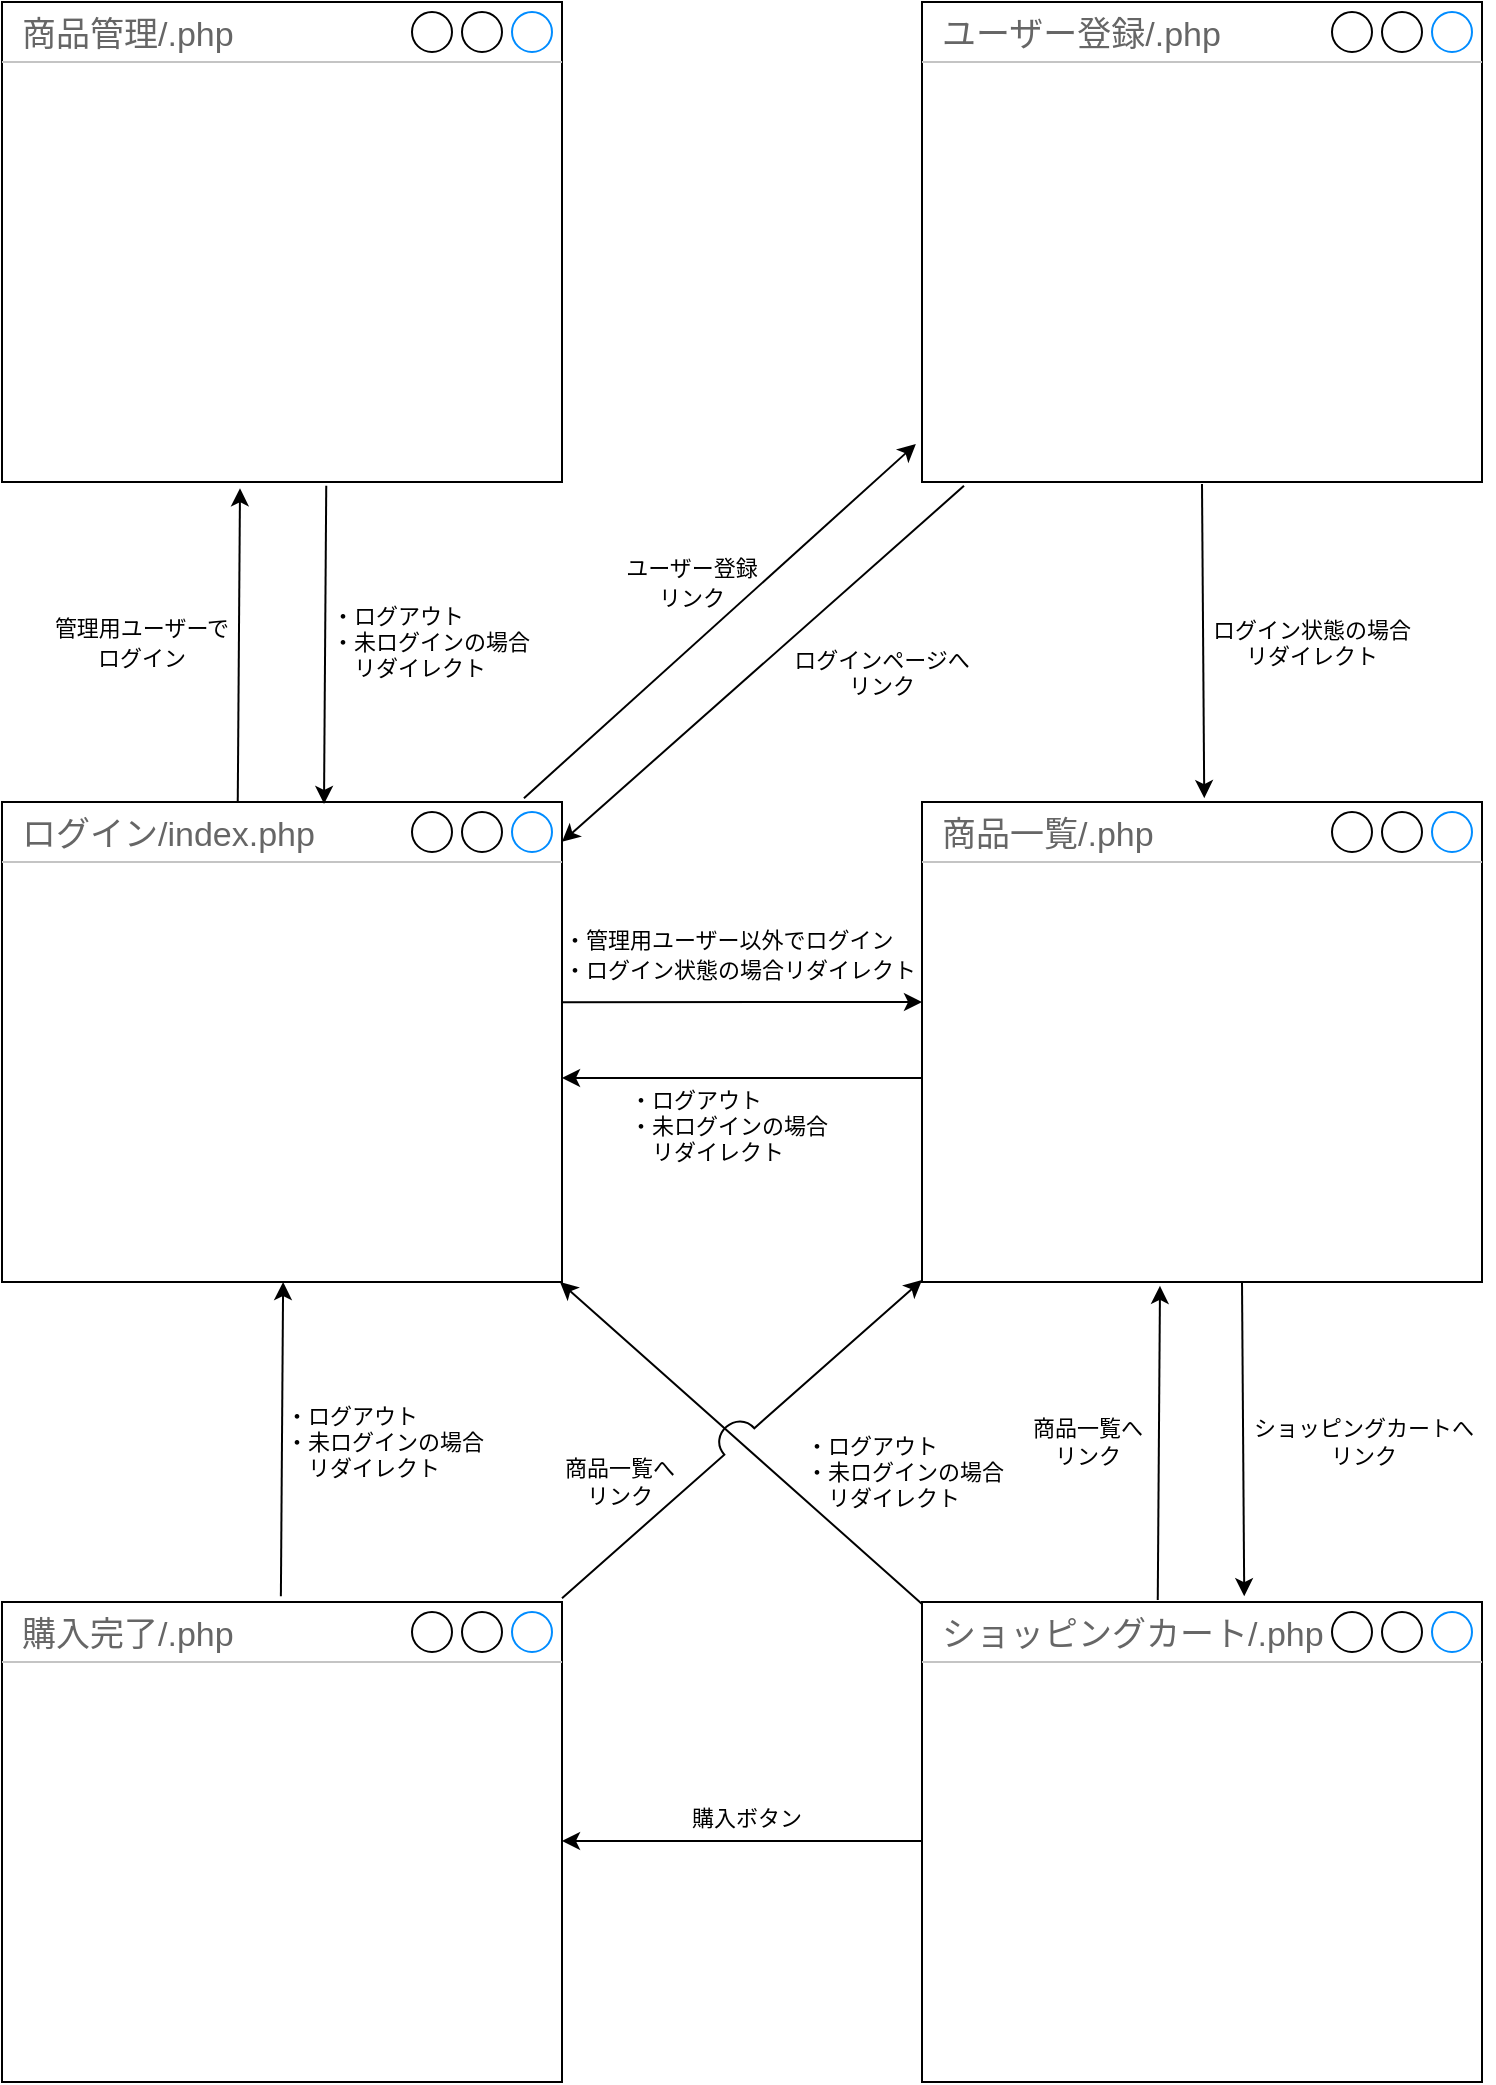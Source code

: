 <mxfile>
    <diagram id="EzObrRub0vNa1UV64cz0" name="Page-1">
        <mxGraphModel dx="624" dy="467" grid="1" gridSize="10" guides="1" tooltips="1" connect="1" arrows="0" fold="1" page="1" pageScale="1" pageWidth="827" pageHeight="1169" background="none" math="0" shadow="0">
            <root>
                <mxCell id="0"/>
                <mxCell id="1" parent="0"/>
                <mxCell id="8" value="ログイン/index.php" style="strokeWidth=1;shadow=0;dashed=0;align=center;html=1;shape=mxgraph.mockup.containers.window;align=left;verticalAlign=top;spacingLeft=8;strokeColor2=#008cff;strokeColor3=#c4c4c4;fontColor=#666666;mainText=;fontSize=17;labelBackgroundColor=none;" vertex="1" parent="1">
                    <mxGeometry x="40" y="440" width="280" height="240" as="geometry"/>
                </mxCell>
                <mxCell id="9" value="ユーザー登録/.php" style="strokeWidth=1;shadow=0;dashed=0;align=center;html=1;shape=mxgraph.mockup.containers.window;align=left;verticalAlign=top;spacingLeft=8;strokeColor2=#008cff;strokeColor3=#c4c4c4;fontColor=#666666;mainText=;fontSize=17;labelBackgroundColor=none;" vertex="1" parent="1">
                    <mxGeometry x="500" y="40" width="280" height="240" as="geometry"/>
                </mxCell>
                <mxCell id="11" value="商品管理/.php" style="strokeWidth=1;shadow=0;dashed=0;align=center;html=1;shape=mxgraph.mockup.containers.window;align=left;verticalAlign=top;spacingLeft=8;strokeColor2=#008cff;strokeColor3=#c4c4c4;fontColor=#666666;mainText=;fontSize=17;labelBackgroundColor=none;" vertex="1" parent="1">
                    <mxGeometry x="40" y="40" width="280" height="240" as="geometry"/>
                </mxCell>
                <mxCell id="12" value="商品一覧/.php" style="strokeWidth=1;shadow=0;dashed=0;align=center;html=1;shape=mxgraph.mockup.containers.window;align=left;verticalAlign=top;spacingLeft=8;strokeColor2=#008cff;strokeColor3=#c4c4c4;fontColor=#666666;mainText=;fontSize=17;labelBackgroundColor=none;" vertex="1" parent="1">
                    <mxGeometry x="500" y="440" width="280" height="240" as="geometry"/>
                </mxCell>
                <mxCell id="13" value="ショッピングカート/.php" style="strokeWidth=1;shadow=0;dashed=0;align=center;html=1;shape=mxgraph.mockup.containers.window;align=left;verticalAlign=top;spacingLeft=8;strokeColor2=#008cff;strokeColor3=#c4c4c4;fontColor=#666666;mainText=;fontSize=17;labelBackgroundColor=none;" vertex="1" parent="1">
                    <mxGeometry x="500" y="840" width="280" height="240" as="geometry"/>
                </mxCell>
                <mxCell id="14" value="購入完了/.php" style="strokeWidth=1;shadow=0;dashed=0;align=center;html=1;shape=mxgraph.mockup.containers.window;align=left;verticalAlign=top;spacingLeft=8;strokeColor2=#008cff;strokeColor3=#c4c4c4;fontColor=#666666;mainText=;fontSize=17;labelBackgroundColor=none;" vertex="1" parent="1">
                    <mxGeometry x="40" y="840" width="280" height="240" as="geometry"/>
                </mxCell>
                <mxCell id="16" value="" style="endArrow=classic;html=1;exitX=0.421;exitY=0;exitDx=0;exitDy=0;exitPerimeter=0;entryX=0.425;entryY=1.013;entryDx=0;entryDy=0;entryPerimeter=0;rounded=1;" edge="1" parent="1" source="8" target="11">
                    <mxGeometry width="50" height="50" relative="1" as="geometry">
                        <mxPoint x="330" y="363.12" as="sourcePoint"/>
                        <mxPoint x="380" y="413.12" as="targetPoint"/>
                    </mxGeometry>
                </mxCell>
                <mxCell id="17" value="" style="endArrow=classic;html=1;entryX=0.575;entryY=0.004;entryDx=0;entryDy=0;entryPerimeter=0;exitX=0.579;exitY=1.008;exitDx=0;exitDy=0;exitPerimeter=0;" edge="1" parent="1" source="11" target="8">
                    <mxGeometry width="50" height="50" relative="1" as="geometry">
                        <mxPoint x="220" y="310" as="sourcePoint"/>
                        <mxPoint x="380" y="310" as="targetPoint"/>
                    </mxGeometry>
                </mxCell>
                <UserObject label="&lt;font style=&quot;font-size: 11px;&quot;&gt;管理用ユーザーで&lt;br&gt;ログイン&lt;/font&gt;" placeholders="1" name="Variable" id="18">
                    <mxCell style="text;html=1;strokeColor=none;fillColor=none;align=center;verticalAlign=middle;whiteSpace=wrap;overflow=hidden;" vertex="1" parent="1">
                        <mxGeometry x="60" y="340" width="100" height="40" as="geometry"/>
                    </mxCell>
                </UserObject>
                <mxCell id="21" value="" style="endArrow=classic;html=1;rounded=1;exitX=0.932;exitY=-0.008;exitDx=0;exitDy=0;exitPerimeter=0;entryX=-0.011;entryY=0.921;entryDx=0;entryDy=0;entryPerimeter=0;" edge="1" parent="1" source="8" target="9">
                    <mxGeometry width="50" height="50" relative="1" as="geometry">
                        <mxPoint x="330" y="350" as="sourcePoint"/>
                        <mxPoint x="380" y="300" as="targetPoint"/>
                    </mxGeometry>
                </mxCell>
                <UserObject label="&lt;font style=&quot;font-size: 11px;&quot;&gt;ユーザー登録&lt;br&gt;リンク&lt;/font&gt;" placeholders="1" name="Variable" id="22">
                    <mxCell style="text;html=1;strokeColor=none;fillColor=none;align=center;verticalAlign=middle;whiteSpace=wrap;overflow=hidden;" vertex="1" parent="1">
                        <mxGeometry x="340" y="310" width="90" height="40" as="geometry"/>
                    </mxCell>
                </UserObject>
                <mxCell id="23" value="" style="endArrow=classic;html=1;rounded=1;exitX=1;exitY=0.417;exitDx=0;exitDy=0;exitPerimeter=0;" edge="1" parent="1" source="8">
                    <mxGeometry width="50" height="50" relative="1" as="geometry">
                        <mxPoint x="330" y="540" as="sourcePoint"/>
                        <mxPoint x="500" y="540" as="targetPoint"/>
                    </mxGeometry>
                </mxCell>
                <UserObject label="&lt;font style=&quot;font-size: 11px;&quot;&gt;・管理用ユーザー以外でログイン&lt;br&gt;・ログイン状態の場合リダイレクト&lt;/font&gt;" placeholders="1" name="Variable" id="24">
                    <mxCell style="text;html=1;align=left;verticalAlign=middle;whiteSpace=wrap;overflow=hidden;" vertex="1" parent="1">
                        <mxGeometry x="319" y="496" width="190" height="40" as="geometry"/>
                    </mxCell>
                </UserObject>
                <mxCell id="25" value="" style="endArrow=classic;html=1;rounded=1;fontSize=11;exitX=0.075;exitY=1.008;exitDx=0;exitDy=0;exitPerimeter=0;entryX=1;entryY=0.083;entryDx=0;entryDy=0;entryPerimeter=0;" edge="1" parent="1" source="9" target="8">
                    <mxGeometry width="50" height="50" relative="1" as="geometry">
                        <mxPoint x="320" y="410" as="sourcePoint"/>
                        <mxPoint x="370" y="360" as="targetPoint"/>
                    </mxGeometry>
                </mxCell>
                <UserObject label="ログインページへ&lt;br&gt;リンク" placeholders="1" name="Variable" id="26">
                    <mxCell style="text;html=1;strokeColor=none;fillColor=none;align=center;verticalAlign=middle;whiteSpace=wrap;overflow=hidden;fontSize=11;" vertex="1" parent="1">
                        <mxGeometry x="430" y="360" width="100" height="30" as="geometry"/>
                    </mxCell>
                </UserObject>
                <mxCell id="27" value="" style="endArrow=classic;html=1;rounded=1;fontSize=11;exitX=0.5;exitY=1.004;exitDx=0;exitDy=0;exitPerimeter=0;entryX=0.504;entryY=-0.008;entryDx=0;entryDy=0;entryPerimeter=0;" edge="1" parent="1" source="9" target="12">
                    <mxGeometry width="50" height="50" relative="1" as="geometry">
                        <mxPoint x="510" y="400" as="sourcePoint"/>
                        <mxPoint x="560" y="350" as="targetPoint"/>
                    </mxGeometry>
                </mxCell>
                <UserObject label="ログイン状態の場合&lt;br&gt;リダイレクト" placeholders="1" name="Variable" id="28">
                    <mxCell style="text;html=1;strokeColor=none;fillColor=none;align=center;verticalAlign=middle;whiteSpace=wrap;overflow=hidden;fontSize=11;" vertex="1" parent="1">
                        <mxGeometry x="640" y="345" width="110" height="30" as="geometry"/>
                    </mxCell>
                </UserObject>
                <UserObject label="・ログアウト&lt;br&gt;・未ログインの場合&lt;br&gt;　リダイレクト" placeholders="1" name="Variable" id="29">
                    <mxCell style="text;html=1;strokeColor=none;fillColor=none;align=left;verticalAlign=middle;whiteSpace=wrap;overflow=hidden;fontSize=11;" vertex="1" parent="1">
                        <mxGeometry x="203" y="335" width="120" height="50" as="geometry"/>
                    </mxCell>
                </UserObject>
                <mxCell id="30" value="" style="endArrow=classic;html=1;rounded=1;fontSize=11;exitX=0.5;exitY=1.004;exitDx=0;exitDy=0;exitPerimeter=0;entryX=0.504;entryY=-0.008;entryDx=0;entryDy=0;entryPerimeter=0;" edge="1" parent="1">
                    <mxGeometry width="50" height="50" relative="1" as="geometry">
                        <mxPoint x="660" y="680" as="sourcePoint"/>
                        <mxPoint x="661.12" y="837.12" as="targetPoint"/>
                    </mxGeometry>
                </mxCell>
                <UserObject label="ショッピングカートへ&lt;br&gt;リンク" placeholders="1" name="Variable" id="31">
                    <mxCell style="text;html=1;strokeColor=none;fillColor=none;align=center;verticalAlign=middle;whiteSpace=wrap;overflow=hidden;fontSize=11;" vertex="1" parent="1">
                        <mxGeometry x="656" y="740" width="130" height="40" as="geometry"/>
                    </mxCell>
                </UserObject>
                <mxCell id="32" value="" style="endArrow=classic;html=1;rounded=1;fontSize=11;entryX=1;entryY=0.575;entryDx=0;entryDy=0;entryPerimeter=0;exitX=0;exitY=0.575;exitDx=0;exitDy=0;exitPerimeter=0;" edge="1" parent="1" source="12" target="8">
                    <mxGeometry width="50" height="50" relative="1" as="geometry">
                        <mxPoint x="498" y="578" as="sourcePoint"/>
                        <mxPoint x="410" y="700" as="targetPoint"/>
                    </mxGeometry>
                </mxCell>
                <UserObject label="・ログアウト&lt;br&gt;・未ログインの場合&lt;br&gt;　リダイレクト" placeholders="1" name="Variable" id="33">
                    <mxCell style="text;html=1;strokeColor=none;fillColor=none;align=left;verticalAlign=middle;whiteSpace=wrap;overflow=hidden;fontSize=11;" vertex="1" parent="1">
                        <mxGeometry x="352" y="577" width="120" height="50" as="geometry"/>
                    </mxCell>
                </UserObject>
                <mxCell id="34" value="" style="endArrow=classic;html=1;rounded=1;fontSize=11;exitX=0.421;exitY=-0.004;exitDx=0;exitDy=0;exitPerimeter=0;entryX=0.425;entryY=1.008;entryDx=0;entryDy=0;entryPerimeter=0;" edge="1" parent="1" source="13" target="12">
                    <mxGeometry width="50" height="50" relative="1" as="geometry">
                        <mxPoint x="670" y="690" as="sourcePoint"/>
                        <mxPoint x="630" y="700" as="targetPoint"/>
                    </mxGeometry>
                </mxCell>
                <UserObject label="商品一覧へ&lt;br&gt;リンク" placeholders="1" name="Variable" id="35">
                    <mxCell style="text;html=1;strokeColor=none;fillColor=none;align=center;verticalAlign=middle;whiteSpace=wrap;overflow=hidden;fontSize=11;" vertex="1" parent="1">
                        <mxGeometry x="553" y="740" width="60" height="40" as="geometry"/>
                    </mxCell>
                </UserObject>
                <mxCell id="36" value="" style="endArrow=classic;html=1;rounded=1;fontSize=11;entryX=1;entryY=0.575;entryDx=0;entryDy=0;entryPerimeter=0;exitX=0;exitY=0.575;exitDx=0;exitDy=0;exitPerimeter=0;" edge="1" parent="1">
                    <mxGeometry width="50" height="50" relative="1" as="geometry">
                        <mxPoint x="500" y="959.5" as="sourcePoint"/>
                        <mxPoint x="320" y="959.5" as="targetPoint"/>
                    </mxGeometry>
                </mxCell>
                <UserObject label="購入ボタン" placeholders="1" name="Variable" id="37">
                    <mxCell style="text;html=1;strokeColor=none;fillColor=none;align=center;verticalAlign=middle;whiteSpace=wrap;overflow=hidden;fontSize=11;" vertex="1" parent="1">
                        <mxGeometry x="376.5" y="938" width="71" height="20" as="geometry"/>
                    </mxCell>
                </UserObject>
                <mxCell id="38" value="" style="endArrow=classic;html=1;rounded=1;fontSize=11;entryX=1;entryY=0.575;entryDx=0;entryDy=0;entryPerimeter=0;startArrow=none;exitX=0;exitY=0.004;exitDx=0;exitDy=0;exitPerimeter=0;" edge="1" parent="1" source="13">
                    <mxGeometry width="50" height="50" relative="1" as="geometry">
                        <mxPoint x="440" y="750" as="sourcePoint"/>
                        <mxPoint x="319" y="680" as="targetPoint"/>
                    </mxGeometry>
                </mxCell>
                <UserObject label="・ログアウト&lt;br&gt;・未ログインの場合&lt;br&gt;　リダイレクト" placeholders="1" name="Variable" id="39">
                    <mxCell style="text;html=1;strokeColor=none;fillColor=none;align=left;verticalAlign=middle;whiteSpace=wrap;overflow=hidden;fontSize=11;" vertex="1" parent="1">
                        <mxGeometry x="440" y="750" width="120" height="50" as="geometry"/>
                    </mxCell>
                </UserObject>
                <mxCell id="41" value="" style="endArrow=classic;html=1;rounded=1;fontSize=11;exitX=0.421;exitY=-0.004;exitDx=0;exitDy=0;exitPerimeter=0;entryX=0.425;entryY=1.008;entryDx=0;entryDy=0;entryPerimeter=0;" edge="1" parent="1">
                    <mxGeometry width="50" height="50" relative="1" as="geometry">
                        <mxPoint x="179.44" y="837.12" as="sourcePoint"/>
                        <mxPoint x="180.56" y="680.0" as="targetPoint"/>
                    </mxGeometry>
                </mxCell>
                <UserObject label="・ログアウト&lt;br&gt;・未ログインの場合&lt;br&gt;　リダイレクト" placeholders="1" name="Variable" id="42">
                    <mxCell style="text;html=1;strokeColor=none;fillColor=none;align=left;verticalAlign=middle;whiteSpace=wrap;overflow=hidden;fontSize=11;" vertex="1" parent="1">
                        <mxGeometry x="180" y="735" width="120" height="50" as="geometry"/>
                    </mxCell>
                </UserObject>
                <mxCell id="43" value="" style="endArrow=classic;html=1;rounded=1;fontSize=11;entryX=0;entryY=0.996;entryDx=0;entryDy=0;entryPerimeter=0;startArrow=none;exitX=1;exitY=-0.008;exitDx=0;exitDy=0;exitPerimeter=0;jumpStyle=arc;jumpSize=20;" edge="1" parent="1" source="14" target="12">
                    <mxGeometry width="50" height="50" relative="1" as="geometry">
                        <mxPoint x="510" y="850.96" as="sourcePoint"/>
                        <mxPoint x="329" y="690" as="targetPoint"/>
                    </mxGeometry>
                </mxCell>
                <UserObject label="商品一覧へ&lt;br&gt;リンク" placeholders="1" name="Variable" id="44">
                    <mxCell style="text;html=1;strokeColor=none;fillColor=none;align=center;verticalAlign=middle;whiteSpace=wrap;overflow=hidden;fontSize=11;" vertex="1" parent="1">
                        <mxGeometry x="319" y="760" width="60" height="40" as="geometry"/>
                    </mxCell>
                </UserObject>
            </root>
        </mxGraphModel>
    </diagram>
</mxfile>